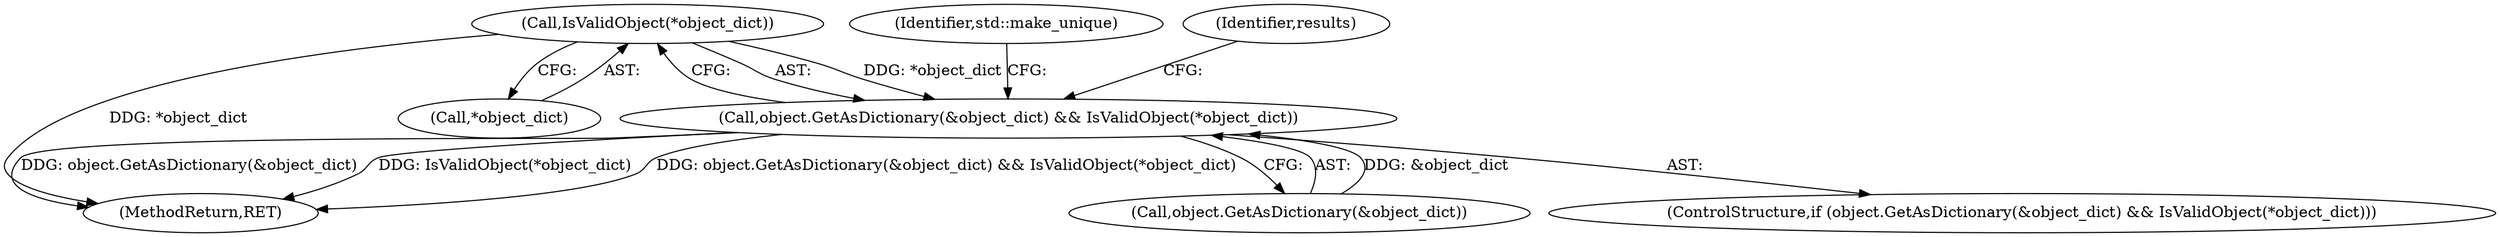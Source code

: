 digraph "0_Chrome_47ae3dfdee9a0796a079cd4eadf2f75b34f257ae@pointer" {
"1000170" [label="(Call,IsValidObject(*object_dict))"];
"1000166" [label="(Call,object.GetAsDictionary(&object_dict) && IsValidObject(*object_dict))"];
"1000166" [label="(Call,object.GetAsDictionary(&object_dict) && IsValidObject(*object_dict))"];
"1000176" [label="(Identifier,std::make_unique)"];
"1000192" [label="(MethodReturn,RET)"];
"1000170" [label="(Call,IsValidObject(*object_dict))"];
"1000191" [label="(Identifier,results)"];
"1000167" [label="(Call,object.GetAsDictionary(&object_dict))"];
"1000171" [label="(Call,*object_dict)"];
"1000165" [label="(ControlStructure,if (object.GetAsDictionary(&object_dict) && IsValidObject(*object_dict)))"];
"1000170" -> "1000166"  [label="AST: "];
"1000170" -> "1000171"  [label="CFG: "];
"1000171" -> "1000170"  [label="AST: "];
"1000166" -> "1000170"  [label="CFG: "];
"1000170" -> "1000192"  [label="DDG: *object_dict"];
"1000170" -> "1000166"  [label="DDG: *object_dict"];
"1000166" -> "1000165"  [label="AST: "];
"1000166" -> "1000167"  [label="CFG: "];
"1000167" -> "1000166"  [label="AST: "];
"1000176" -> "1000166"  [label="CFG: "];
"1000191" -> "1000166"  [label="CFG: "];
"1000166" -> "1000192"  [label="DDG: object.GetAsDictionary(&object_dict) && IsValidObject(*object_dict)"];
"1000166" -> "1000192"  [label="DDG: object.GetAsDictionary(&object_dict)"];
"1000166" -> "1000192"  [label="DDG: IsValidObject(*object_dict)"];
"1000167" -> "1000166"  [label="DDG: &object_dict"];
}
